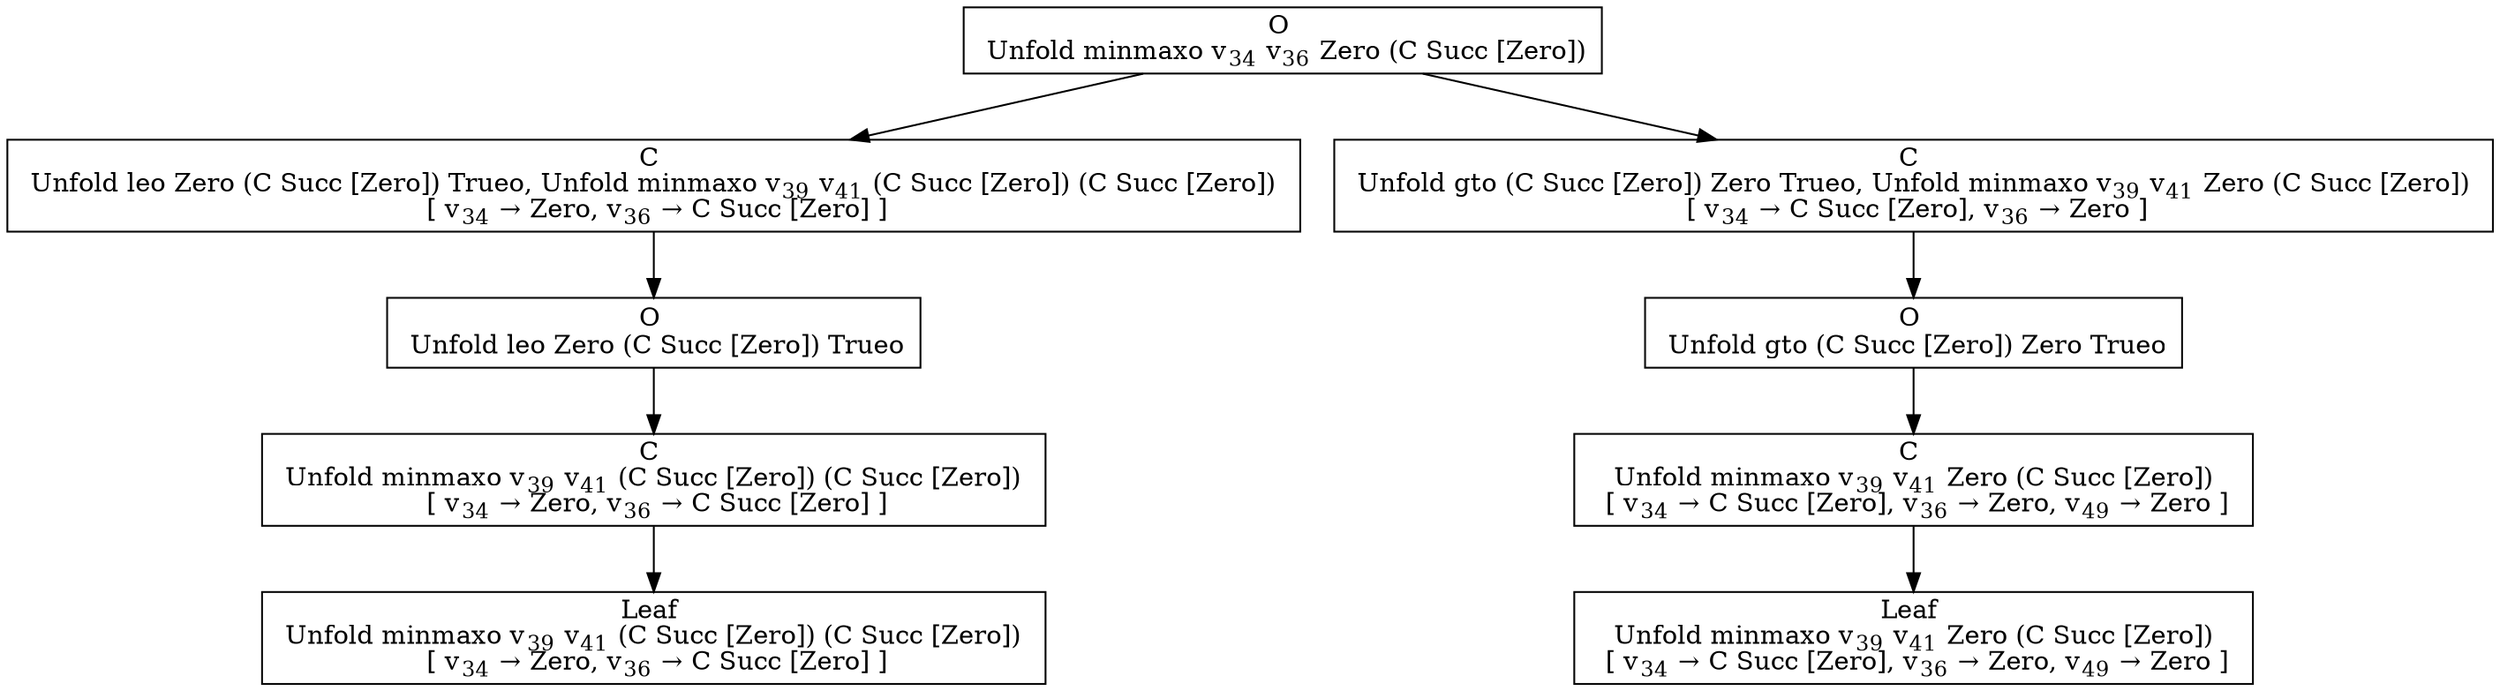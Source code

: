 digraph {
    graph [rankdir=TB
          ,bgcolor=transparent];
    node [shape=box
         ,fillcolor=white
         ,style=filled];
    0 [label=<O <BR/> Unfold minmaxo v<SUB>34</SUB> v<SUB>36</SUB> Zero (C Succ [Zero])>];
    1 [label=<C <BR/> Unfold leo Zero (C Succ [Zero]) Trueo, Unfold minmaxo v<SUB>39</SUB> v<SUB>41</SUB> (C Succ [Zero]) (C Succ [Zero]) <BR/>  [ v<SUB>34</SUB> &rarr; Zero, v<SUB>36</SUB> &rarr; C Succ [Zero] ] >];
    2 [label=<C <BR/> Unfold gto (C Succ [Zero]) Zero Trueo, Unfold minmaxo v<SUB>39</SUB> v<SUB>41</SUB> Zero (C Succ [Zero]) <BR/>  [ v<SUB>34</SUB> &rarr; C Succ [Zero], v<SUB>36</SUB> &rarr; Zero ] >];
    3 [label=<O <BR/> Unfold leo Zero (C Succ [Zero]) Trueo>];
    4 [label=<C <BR/> Unfold minmaxo v<SUB>39</SUB> v<SUB>41</SUB> (C Succ [Zero]) (C Succ [Zero]) <BR/>  [ v<SUB>34</SUB> &rarr; Zero, v<SUB>36</SUB> &rarr; C Succ [Zero] ] >];
    5 [label=<Leaf <BR/> Unfold minmaxo v<SUB>39</SUB> v<SUB>41</SUB> (C Succ [Zero]) (C Succ [Zero]) <BR/>  [ v<SUB>34</SUB> &rarr; Zero, v<SUB>36</SUB> &rarr; C Succ [Zero] ] >];
    6 [label=<O <BR/> Unfold gto (C Succ [Zero]) Zero Trueo>];
    7 [label=<C <BR/> Unfold minmaxo v<SUB>39</SUB> v<SUB>41</SUB> Zero (C Succ [Zero]) <BR/>  [ v<SUB>34</SUB> &rarr; C Succ [Zero], v<SUB>36</SUB> &rarr; Zero, v<SUB>49</SUB> &rarr; Zero ] >];
    8 [label=<Leaf <BR/> Unfold minmaxo v<SUB>39</SUB> v<SUB>41</SUB> Zero (C Succ [Zero]) <BR/>  [ v<SUB>34</SUB> &rarr; C Succ [Zero], v<SUB>36</SUB> &rarr; Zero, v<SUB>49</SUB> &rarr; Zero ] >];
    0 -> 1 [label=""];
    0 -> 2 [label=""];
    1 -> 3 [label=""];
    2 -> 6 [label=""];
    3 -> 4 [label=""];
    4 -> 5 [label=""];
    6 -> 7 [label=""];
    7 -> 8 [label=""];
}